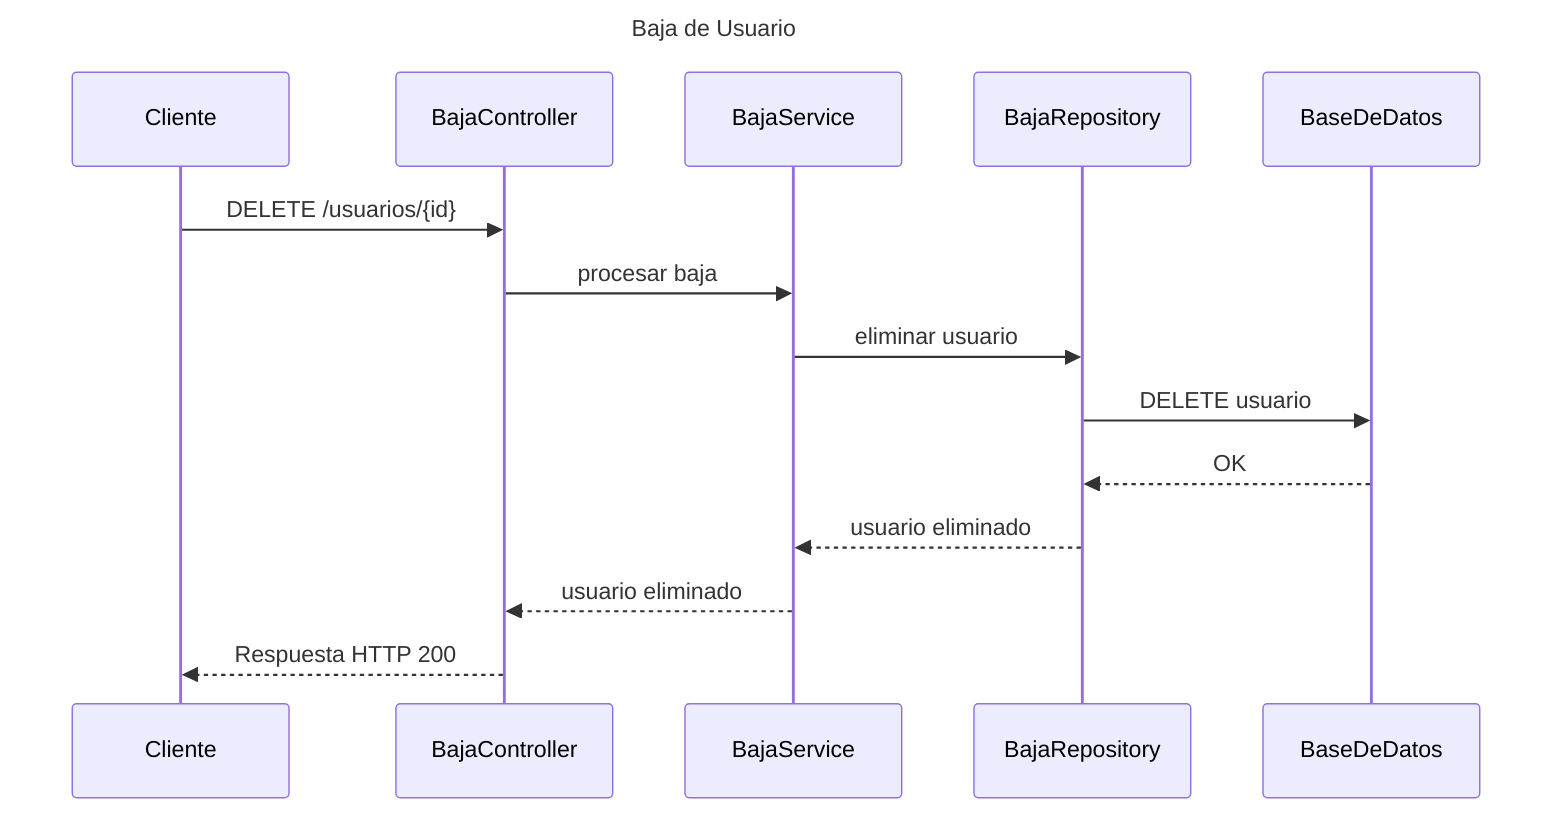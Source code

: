 ---
title: Baja de Usuario
---
sequenceDiagram
    participant C as Cliente
    participant Ctrl as BajaController
    participant S as BajaService
    participant R as BajaRepository
    participant DB as BaseDeDatos
    C->>Ctrl: DELETE /usuarios/{id}
    Ctrl->>S: procesar baja
    S->>R: eliminar usuario
    R->>DB: DELETE usuario
    DB-->>R: OK
    R-->>S: usuario eliminado
    S-->>Ctrl: usuario eliminado
    Ctrl-->>C: Respuesta HTTP 200